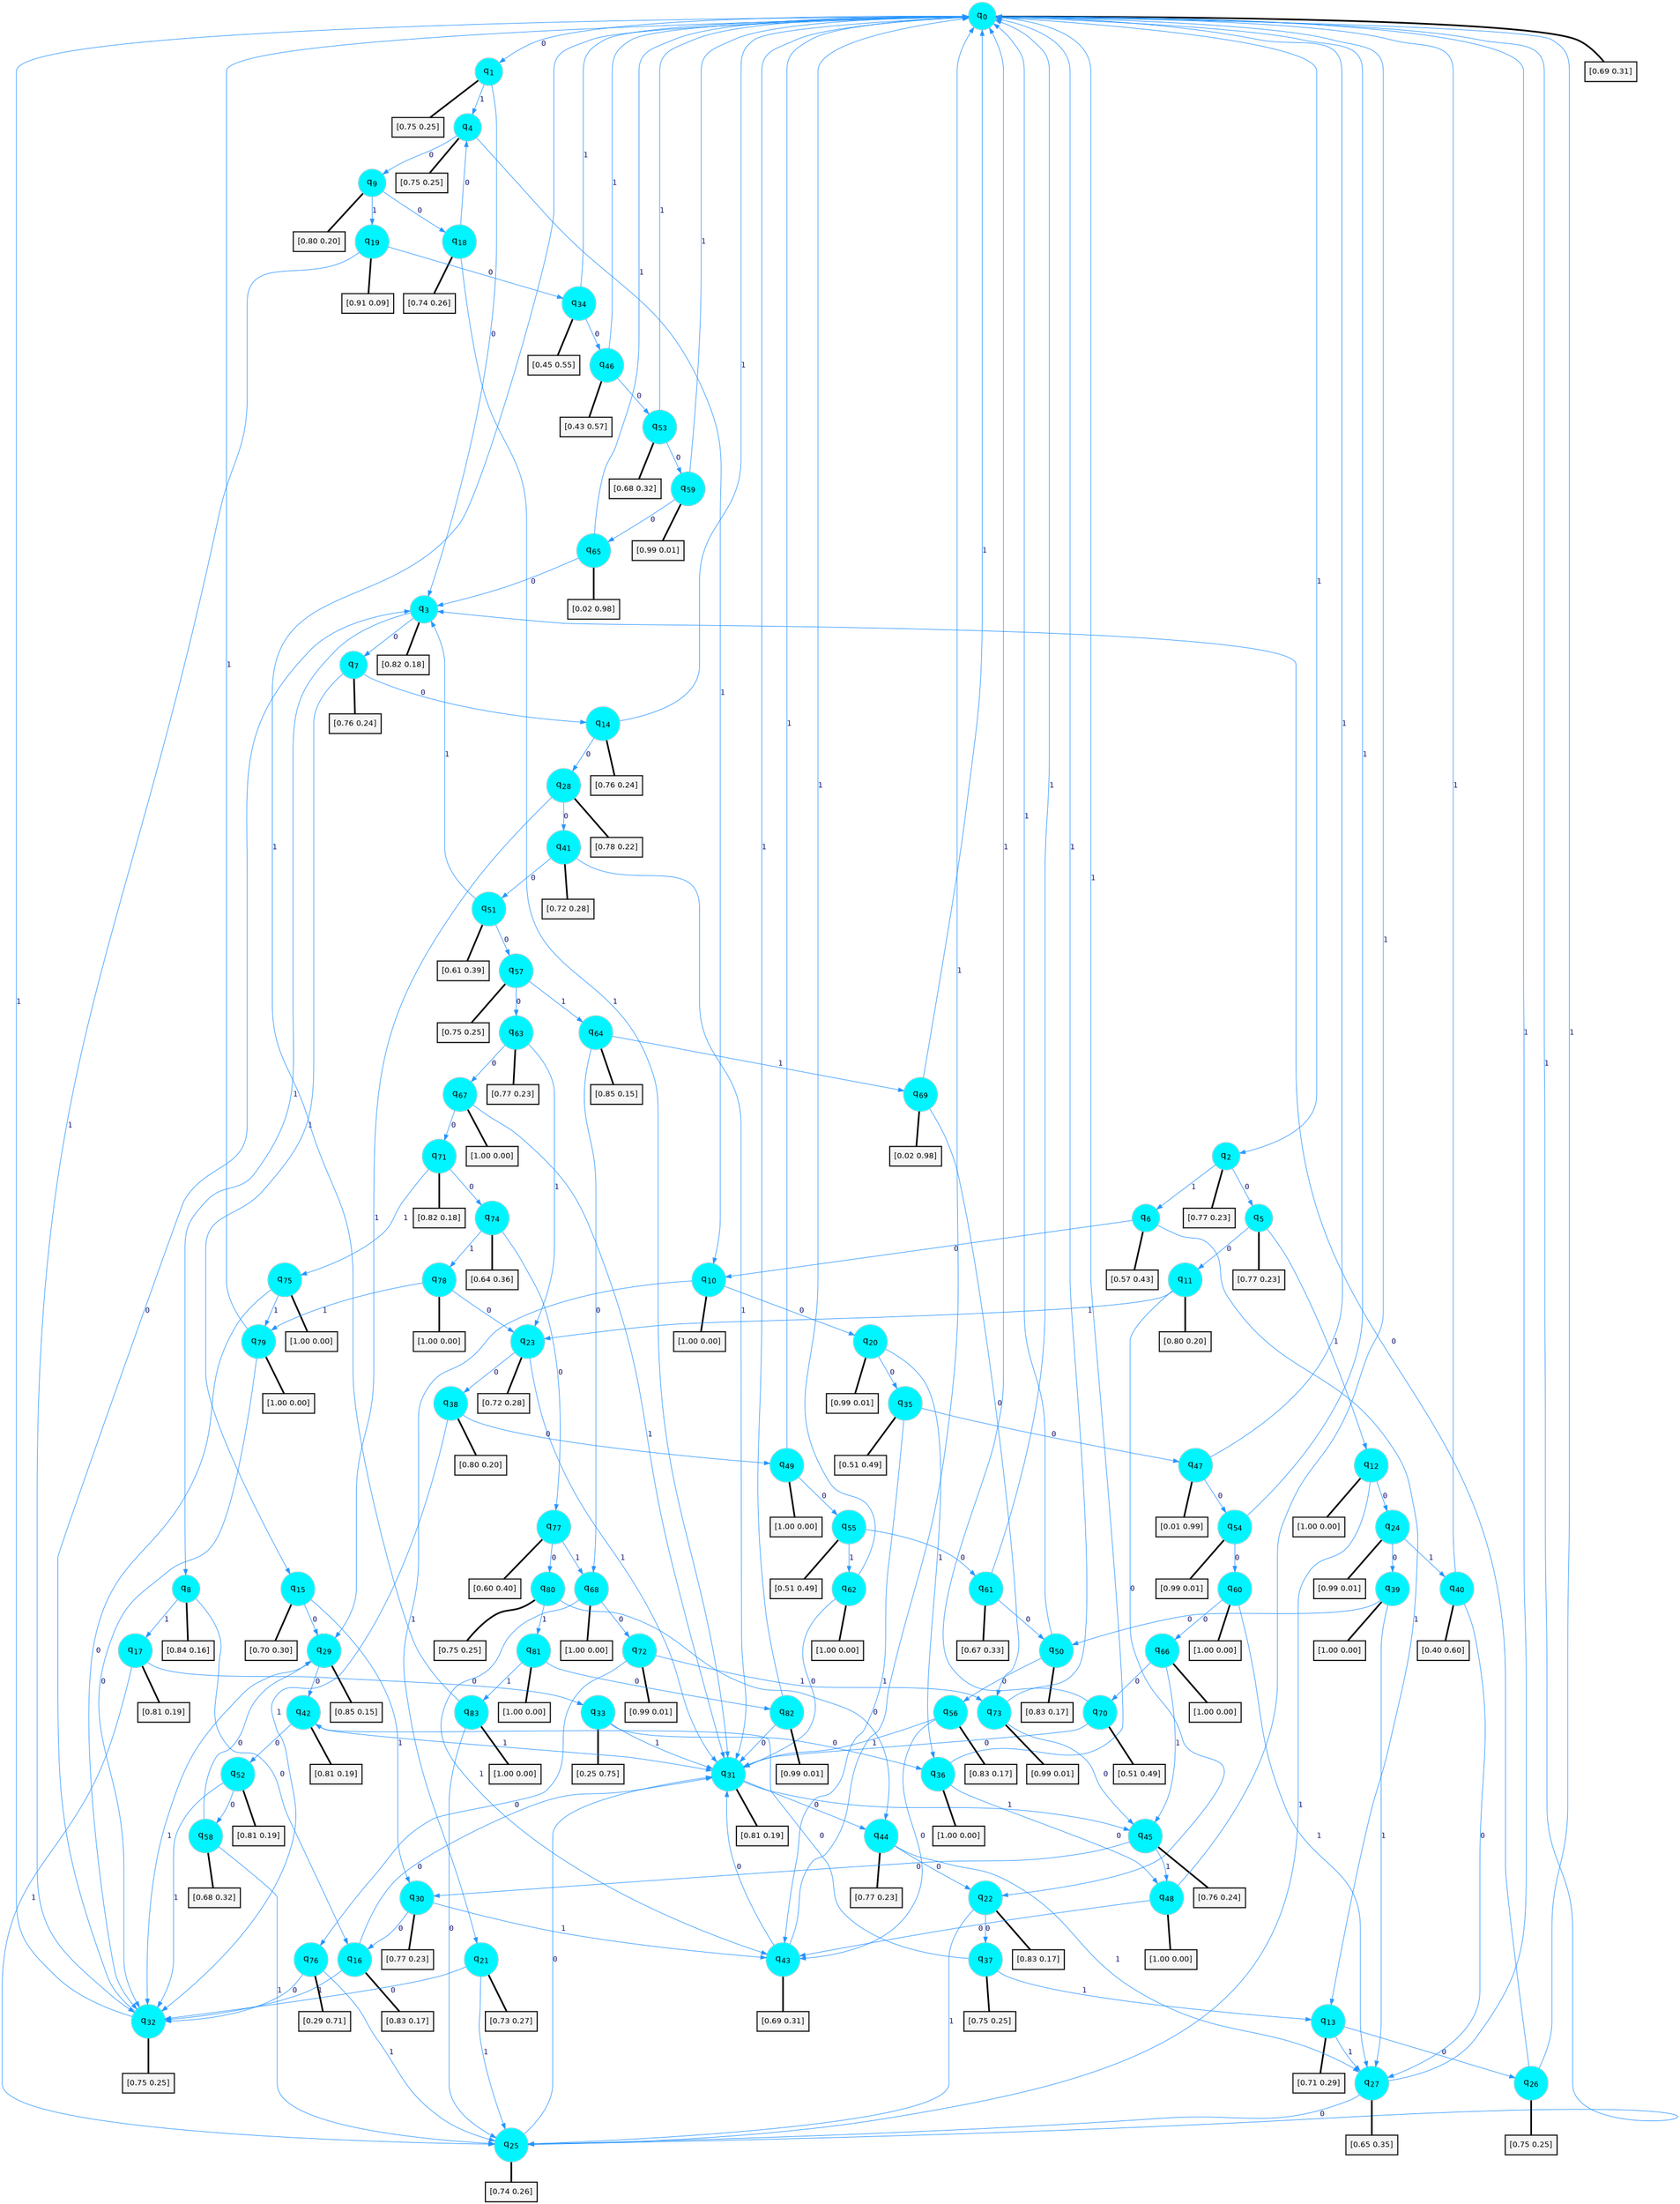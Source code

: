 digraph G {
graph [
bgcolor=transparent, dpi=300, rankdir=TD, size="40,25"];
node [
color=gray, fillcolor=turquoise1, fontcolor=black, fontname=Helvetica, fontsize=16, fontweight=bold, shape=circle, style=filled];
edge [
arrowsize=1, color=dodgerblue1, fontcolor=midnightblue, fontname=courier, fontweight=bold, penwidth=1, style=solid, weight=20];
0[label=<q<SUB>0</SUB>>];
1[label=<q<SUB>1</SUB>>];
2[label=<q<SUB>2</SUB>>];
3[label=<q<SUB>3</SUB>>];
4[label=<q<SUB>4</SUB>>];
5[label=<q<SUB>5</SUB>>];
6[label=<q<SUB>6</SUB>>];
7[label=<q<SUB>7</SUB>>];
8[label=<q<SUB>8</SUB>>];
9[label=<q<SUB>9</SUB>>];
10[label=<q<SUB>10</SUB>>];
11[label=<q<SUB>11</SUB>>];
12[label=<q<SUB>12</SUB>>];
13[label=<q<SUB>13</SUB>>];
14[label=<q<SUB>14</SUB>>];
15[label=<q<SUB>15</SUB>>];
16[label=<q<SUB>16</SUB>>];
17[label=<q<SUB>17</SUB>>];
18[label=<q<SUB>18</SUB>>];
19[label=<q<SUB>19</SUB>>];
20[label=<q<SUB>20</SUB>>];
21[label=<q<SUB>21</SUB>>];
22[label=<q<SUB>22</SUB>>];
23[label=<q<SUB>23</SUB>>];
24[label=<q<SUB>24</SUB>>];
25[label=<q<SUB>25</SUB>>];
26[label=<q<SUB>26</SUB>>];
27[label=<q<SUB>27</SUB>>];
28[label=<q<SUB>28</SUB>>];
29[label=<q<SUB>29</SUB>>];
30[label=<q<SUB>30</SUB>>];
31[label=<q<SUB>31</SUB>>];
32[label=<q<SUB>32</SUB>>];
33[label=<q<SUB>33</SUB>>];
34[label=<q<SUB>34</SUB>>];
35[label=<q<SUB>35</SUB>>];
36[label=<q<SUB>36</SUB>>];
37[label=<q<SUB>37</SUB>>];
38[label=<q<SUB>38</SUB>>];
39[label=<q<SUB>39</SUB>>];
40[label=<q<SUB>40</SUB>>];
41[label=<q<SUB>41</SUB>>];
42[label=<q<SUB>42</SUB>>];
43[label=<q<SUB>43</SUB>>];
44[label=<q<SUB>44</SUB>>];
45[label=<q<SUB>45</SUB>>];
46[label=<q<SUB>46</SUB>>];
47[label=<q<SUB>47</SUB>>];
48[label=<q<SUB>48</SUB>>];
49[label=<q<SUB>49</SUB>>];
50[label=<q<SUB>50</SUB>>];
51[label=<q<SUB>51</SUB>>];
52[label=<q<SUB>52</SUB>>];
53[label=<q<SUB>53</SUB>>];
54[label=<q<SUB>54</SUB>>];
55[label=<q<SUB>55</SUB>>];
56[label=<q<SUB>56</SUB>>];
57[label=<q<SUB>57</SUB>>];
58[label=<q<SUB>58</SUB>>];
59[label=<q<SUB>59</SUB>>];
60[label=<q<SUB>60</SUB>>];
61[label=<q<SUB>61</SUB>>];
62[label=<q<SUB>62</SUB>>];
63[label=<q<SUB>63</SUB>>];
64[label=<q<SUB>64</SUB>>];
65[label=<q<SUB>65</SUB>>];
66[label=<q<SUB>66</SUB>>];
67[label=<q<SUB>67</SUB>>];
68[label=<q<SUB>68</SUB>>];
69[label=<q<SUB>69</SUB>>];
70[label=<q<SUB>70</SUB>>];
71[label=<q<SUB>71</SUB>>];
72[label=<q<SUB>72</SUB>>];
73[label=<q<SUB>73</SUB>>];
74[label=<q<SUB>74</SUB>>];
75[label=<q<SUB>75</SUB>>];
76[label=<q<SUB>76</SUB>>];
77[label=<q<SUB>77</SUB>>];
78[label=<q<SUB>78</SUB>>];
79[label=<q<SUB>79</SUB>>];
80[label=<q<SUB>80</SUB>>];
81[label=<q<SUB>81</SUB>>];
82[label=<q<SUB>82</SUB>>];
83[label=<q<SUB>83</SUB>>];
84[label="[0.69 0.31]", shape=box,fontcolor=black, fontname=Helvetica, fontsize=14, penwidth=2, fillcolor=whitesmoke,color=black];
85[label="[0.75 0.25]", shape=box,fontcolor=black, fontname=Helvetica, fontsize=14, penwidth=2, fillcolor=whitesmoke,color=black];
86[label="[0.77 0.23]", shape=box,fontcolor=black, fontname=Helvetica, fontsize=14, penwidth=2, fillcolor=whitesmoke,color=black];
87[label="[0.82 0.18]", shape=box,fontcolor=black, fontname=Helvetica, fontsize=14, penwidth=2, fillcolor=whitesmoke,color=black];
88[label="[0.75 0.25]", shape=box,fontcolor=black, fontname=Helvetica, fontsize=14, penwidth=2, fillcolor=whitesmoke,color=black];
89[label="[0.77 0.23]", shape=box,fontcolor=black, fontname=Helvetica, fontsize=14, penwidth=2, fillcolor=whitesmoke,color=black];
90[label="[0.57 0.43]", shape=box,fontcolor=black, fontname=Helvetica, fontsize=14, penwidth=2, fillcolor=whitesmoke,color=black];
91[label="[0.76 0.24]", shape=box,fontcolor=black, fontname=Helvetica, fontsize=14, penwidth=2, fillcolor=whitesmoke,color=black];
92[label="[0.84 0.16]", shape=box,fontcolor=black, fontname=Helvetica, fontsize=14, penwidth=2, fillcolor=whitesmoke,color=black];
93[label="[0.80 0.20]", shape=box,fontcolor=black, fontname=Helvetica, fontsize=14, penwidth=2, fillcolor=whitesmoke,color=black];
94[label="[1.00 0.00]", shape=box,fontcolor=black, fontname=Helvetica, fontsize=14, penwidth=2, fillcolor=whitesmoke,color=black];
95[label="[0.80 0.20]", shape=box,fontcolor=black, fontname=Helvetica, fontsize=14, penwidth=2, fillcolor=whitesmoke,color=black];
96[label="[1.00 0.00]", shape=box,fontcolor=black, fontname=Helvetica, fontsize=14, penwidth=2, fillcolor=whitesmoke,color=black];
97[label="[0.71 0.29]", shape=box,fontcolor=black, fontname=Helvetica, fontsize=14, penwidth=2, fillcolor=whitesmoke,color=black];
98[label="[0.76 0.24]", shape=box,fontcolor=black, fontname=Helvetica, fontsize=14, penwidth=2, fillcolor=whitesmoke,color=black];
99[label="[0.70 0.30]", shape=box,fontcolor=black, fontname=Helvetica, fontsize=14, penwidth=2, fillcolor=whitesmoke,color=black];
100[label="[0.83 0.17]", shape=box,fontcolor=black, fontname=Helvetica, fontsize=14, penwidth=2, fillcolor=whitesmoke,color=black];
101[label="[0.81 0.19]", shape=box,fontcolor=black, fontname=Helvetica, fontsize=14, penwidth=2, fillcolor=whitesmoke,color=black];
102[label="[0.74 0.26]", shape=box,fontcolor=black, fontname=Helvetica, fontsize=14, penwidth=2, fillcolor=whitesmoke,color=black];
103[label="[0.91 0.09]", shape=box,fontcolor=black, fontname=Helvetica, fontsize=14, penwidth=2, fillcolor=whitesmoke,color=black];
104[label="[0.99 0.01]", shape=box,fontcolor=black, fontname=Helvetica, fontsize=14, penwidth=2, fillcolor=whitesmoke,color=black];
105[label="[0.73 0.27]", shape=box,fontcolor=black, fontname=Helvetica, fontsize=14, penwidth=2, fillcolor=whitesmoke,color=black];
106[label="[0.83 0.17]", shape=box,fontcolor=black, fontname=Helvetica, fontsize=14, penwidth=2, fillcolor=whitesmoke,color=black];
107[label="[0.72 0.28]", shape=box,fontcolor=black, fontname=Helvetica, fontsize=14, penwidth=2, fillcolor=whitesmoke,color=black];
108[label="[0.99 0.01]", shape=box,fontcolor=black, fontname=Helvetica, fontsize=14, penwidth=2, fillcolor=whitesmoke,color=black];
109[label="[0.74 0.26]", shape=box,fontcolor=black, fontname=Helvetica, fontsize=14, penwidth=2, fillcolor=whitesmoke,color=black];
110[label="[0.75 0.25]", shape=box,fontcolor=black, fontname=Helvetica, fontsize=14, penwidth=2, fillcolor=whitesmoke,color=black];
111[label="[0.65 0.35]", shape=box,fontcolor=black, fontname=Helvetica, fontsize=14, penwidth=2, fillcolor=whitesmoke,color=black];
112[label="[0.78 0.22]", shape=box,fontcolor=black, fontname=Helvetica, fontsize=14, penwidth=2, fillcolor=whitesmoke,color=black];
113[label="[0.85 0.15]", shape=box,fontcolor=black, fontname=Helvetica, fontsize=14, penwidth=2, fillcolor=whitesmoke,color=black];
114[label="[0.77 0.23]", shape=box,fontcolor=black, fontname=Helvetica, fontsize=14, penwidth=2, fillcolor=whitesmoke,color=black];
115[label="[0.81 0.19]", shape=box,fontcolor=black, fontname=Helvetica, fontsize=14, penwidth=2, fillcolor=whitesmoke,color=black];
116[label="[0.75 0.25]", shape=box,fontcolor=black, fontname=Helvetica, fontsize=14, penwidth=2, fillcolor=whitesmoke,color=black];
117[label="[0.25 0.75]", shape=box,fontcolor=black, fontname=Helvetica, fontsize=14, penwidth=2, fillcolor=whitesmoke,color=black];
118[label="[0.45 0.55]", shape=box,fontcolor=black, fontname=Helvetica, fontsize=14, penwidth=2, fillcolor=whitesmoke,color=black];
119[label="[0.51 0.49]", shape=box,fontcolor=black, fontname=Helvetica, fontsize=14, penwidth=2, fillcolor=whitesmoke,color=black];
120[label="[1.00 0.00]", shape=box,fontcolor=black, fontname=Helvetica, fontsize=14, penwidth=2, fillcolor=whitesmoke,color=black];
121[label="[0.75 0.25]", shape=box,fontcolor=black, fontname=Helvetica, fontsize=14, penwidth=2, fillcolor=whitesmoke,color=black];
122[label="[0.80 0.20]", shape=box,fontcolor=black, fontname=Helvetica, fontsize=14, penwidth=2, fillcolor=whitesmoke,color=black];
123[label="[1.00 0.00]", shape=box,fontcolor=black, fontname=Helvetica, fontsize=14, penwidth=2, fillcolor=whitesmoke,color=black];
124[label="[0.40 0.60]", shape=box,fontcolor=black, fontname=Helvetica, fontsize=14, penwidth=2, fillcolor=whitesmoke,color=black];
125[label="[0.72 0.28]", shape=box,fontcolor=black, fontname=Helvetica, fontsize=14, penwidth=2, fillcolor=whitesmoke,color=black];
126[label="[0.81 0.19]", shape=box,fontcolor=black, fontname=Helvetica, fontsize=14, penwidth=2, fillcolor=whitesmoke,color=black];
127[label="[0.69 0.31]", shape=box,fontcolor=black, fontname=Helvetica, fontsize=14, penwidth=2, fillcolor=whitesmoke,color=black];
128[label="[0.77 0.23]", shape=box,fontcolor=black, fontname=Helvetica, fontsize=14, penwidth=2, fillcolor=whitesmoke,color=black];
129[label="[0.76 0.24]", shape=box,fontcolor=black, fontname=Helvetica, fontsize=14, penwidth=2, fillcolor=whitesmoke,color=black];
130[label="[0.43 0.57]", shape=box,fontcolor=black, fontname=Helvetica, fontsize=14, penwidth=2, fillcolor=whitesmoke,color=black];
131[label="[0.01 0.99]", shape=box,fontcolor=black, fontname=Helvetica, fontsize=14, penwidth=2, fillcolor=whitesmoke,color=black];
132[label="[1.00 0.00]", shape=box,fontcolor=black, fontname=Helvetica, fontsize=14, penwidth=2, fillcolor=whitesmoke,color=black];
133[label="[1.00 0.00]", shape=box,fontcolor=black, fontname=Helvetica, fontsize=14, penwidth=2, fillcolor=whitesmoke,color=black];
134[label="[0.83 0.17]", shape=box,fontcolor=black, fontname=Helvetica, fontsize=14, penwidth=2, fillcolor=whitesmoke,color=black];
135[label="[0.61 0.39]", shape=box,fontcolor=black, fontname=Helvetica, fontsize=14, penwidth=2, fillcolor=whitesmoke,color=black];
136[label="[0.81 0.19]", shape=box,fontcolor=black, fontname=Helvetica, fontsize=14, penwidth=2, fillcolor=whitesmoke,color=black];
137[label="[0.68 0.32]", shape=box,fontcolor=black, fontname=Helvetica, fontsize=14, penwidth=2, fillcolor=whitesmoke,color=black];
138[label="[0.99 0.01]", shape=box,fontcolor=black, fontname=Helvetica, fontsize=14, penwidth=2, fillcolor=whitesmoke,color=black];
139[label="[0.51 0.49]", shape=box,fontcolor=black, fontname=Helvetica, fontsize=14, penwidth=2, fillcolor=whitesmoke,color=black];
140[label="[0.83 0.17]", shape=box,fontcolor=black, fontname=Helvetica, fontsize=14, penwidth=2, fillcolor=whitesmoke,color=black];
141[label="[0.75 0.25]", shape=box,fontcolor=black, fontname=Helvetica, fontsize=14, penwidth=2, fillcolor=whitesmoke,color=black];
142[label="[0.68 0.32]", shape=box,fontcolor=black, fontname=Helvetica, fontsize=14, penwidth=2, fillcolor=whitesmoke,color=black];
143[label="[0.99 0.01]", shape=box,fontcolor=black, fontname=Helvetica, fontsize=14, penwidth=2, fillcolor=whitesmoke,color=black];
144[label="[1.00 0.00]", shape=box,fontcolor=black, fontname=Helvetica, fontsize=14, penwidth=2, fillcolor=whitesmoke,color=black];
145[label="[0.67 0.33]", shape=box,fontcolor=black, fontname=Helvetica, fontsize=14, penwidth=2, fillcolor=whitesmoke,color=black];
146[label="[1.00 0.00]", shape=box,fontcolor=black, fontname=Helvetica, fontsize=14, penwidth=2, fillcolor=whitesmoke,color=black];
147[label="[0.77 0.23]", shape=box,fontcolor=black, fontname=Helvetica, fontsize=14, penwidth=2, fillcolor=whitesmoke,color=black];
148[label="[0.85 0.15]", shape=box,fontcolor=black, fontname=Helvetica, fontsize=14, penwidth=2, fillcolor=whitesmoke,color=black];
149[label="[0.02 0.98]", shape=box,fontcolor=black, fontname=Helvetica, fontsize=14, penwidth=2, fillcolor=whitesmoke,color=black];
150[label="[1.00 0.00]", shape=box,fontcolor=black, fontname=Helvetica, fontsize=14, penwidth=2, fillcolor=whitesmoke,color=black];
151[label="[1.00 0.00]", shape=box,fontcolor=black, fontname=Helvetica, fontsize=14, penwidth=2, fillcolor=whitesmoke,color=black];
152[label="[1.00 0.00]", shape=box,fontcolor=black, fontname=Helvetica, fontsize=14, penwidth=2, fillcolor=whitesmoke,color=black];
153[label="[0.02 0.98]", shape=box,fontcolor=black, fontname=Helvetica, fontsize=14, penwidth=2, fillcolor=whitesmoke,color=black];
154[label="[0.51 0.49]", shape=box,fontcolor=black, fontname=Helvetica, fontsize=14, penwidth=2, fillcolor=whitesmoke,color=black];
155[label="[0.82 0.18]", shape=box,fontcolor=black, fontname=Helvetica, fontsize=14, penwidth=2, fillcolor=whitesmoke,color=black];
156[label="[0.99 0.01]", shape=box,fontcolor=black, fontname=Helvetica, fontsize=14, penwidth=2, fillcolor=whitesmoke,color=black];
157[label="[0.99 0.01]", shape=box,fontcolor=black, fontname=Helvetica, fontsize=14, penwidth=2, fillcolor=whitesmoke,color=black];
158[label="[0.64 0.36]", shape=box,fontcolor=black, fontname=Helvetica, fontsize=14, penwidth=2, fillcolor=whitesmoke,color=black];
159[label="[1.00 0.00]", shape=box,fontcolor=black, fontname=Helvetica, fontsize=14, penwidth=2, fillcolor=whitesmoke,color=black];
160[label="[0.29 0.71]", shape=box,fontcolor=black, fontname=Helvetica, fontsize=14, penwidth=2, fillcolor=whitesmoke,color=black];
161[label="[0.60 0.40]", shape=box,fontcolor=black, fontname=Helvetica, fontsize=14, penwidth=2, fillcolor=whitesmoke,color=black];
162[label="[1.00 0.00]", shape=box,fontcolor=black, fontname=Helvetica, fontsize=14, penwidth=2, fillcolor=whitesmoke,color=black];
163[label="[1.00 0.00]", shape=box,fontcolor=black, fontname=Helvetica, fontsize=14, penwidth=2, fillcolor=whitesmoke,color=black];
164[label="[0.75 0.25]", shape=box,fontcolor=black, fontname=Helvetica, fontsize=14, penwidth=2, fillcolor=whitesmoke,color=black];
165[label="[1.00 0.00]", shape=box,fontcolor=black, fontname=Helvetica, fontsize=14, penwidth=2, fillcolor=whitesmoke,color=black];
166[label="[0.99 0.01]", shape=box,fontcolor=black, fontname=Helvetica, fontsize=14, penwidth=2, fillcolor=whitesmoke,color=black];
167[label="[1.00 0.00]", shape=box,fontcolor=black, fontname=Helvetica, fontsize=14, penwidth=2, fillcolor=whitesmoke,color=black];
0->1 [label=0];
0->2 [label=1];
0->84 [arrowhead=none, penwidth=3,color=black];
1->3 [label=0];
1->4 [label=1];
1->85 [arrowhead=none, penwidth=3,color=black];
2->5 [label=0];
2->6 [label=1];
2->86 [arrowhead=none, penwidth=3,color=black];
3->7 [label=0];
3->8 [label=1];
3->87 [arrowhead=none, penwidth=3,color=black];
4->9 [label=0];
4->10 [label=1];
4->88 [arrowhead=none, penwidth=3,color=black];
5->11 [label=0];
5->12 [label=1];
5->89 [arrowhead=none, penwidth=3,color=black];
6->10 [label=0];
6->13 [label=1];
6->90 [arrowhead=none, penwidth=3,color=black];
7->14 [label=0];
7->15 [label=1];
7->91 [arrowhead=none, penwidth=3,color=black];
8->16 [label=0];
8->17 [label=1];
8->92 [arrowhead=none, penwidth=3,color=black];
9->18 [label=0];
9->19 [label=1];
9->93 [arrowhead=none, penwidth=3,color=black];
10->20 [label=0];
10->21 [label=1];
10->94 [arrowhead=none, penwidth=3,color=black];
11->22 [label=0];
11->23 [label=1];
11->95 [arrowhead=none, penwidth=3,color=black];
12->24 [label=0];
12->25 [label=1];
12->96 [arrowhead=none, penwidth=3,color=black];
13->26 [label=0];
13->27 [label=1];
13->97 [arrowhead=none, penwidth=3,color=black];
14->28 [label=0];
14->0 [label=1];
14->98 [arrowhead=none, penwidth=3,color=black];
15->29 [label=0];
15->30 [label=1];
15->99 [arrowhead=none, penwidth=3,color=black];
16->31 [label=0];
16->32 [label=1];
16->100 [arrowhead=none, penwidth=3,color=black];
17->33 [label=0];
17->25 [label=1];
17->101 [arrowhead=none, penwidth=3,color=black];
18->4 [label=0];
18->31 [label=1];
18->102 [arrowhead=none, penwidth=3,color=black];
19->34 [label=0];
19->32 [label=1];
19->103 [arrowhead=none, penwidth=3,color=black];
20->35 [label=0];
20->36 [label=1];
20->104 [arrowhead=none, penwidth=3,color=black];
21->32 [label=0];
21->25 [label=1];
21->105 [arrowhead=none, penwidth=3,color=black];
22->37 [label=0];
22->25 [label=1];
22->106 [arrowhead=none, penwidth=3,color=black];
23->38 [label=0];
23->31 [label=1];
23->107 [arrowhead=none, penwidth=3,color=black];
24->39 [label=0];
24->40 [label=1];
24->108 [arrowhead=none, penwidth=3,color=black];
25->31 [label=0];
25->0 [label=1];
25->109 [arrowhead=none, penwidth=3,color=black];
26->3 [label=0];
26->0 [label=1];
26->110 [arrowhead=none, penwidth=3,color=black];
27->25 [label=0];
27->0 [label=1];
27->111 [arrowhead=none, penwidth=3,color=black];
28->41 [label=0];
28->29 [label=1];
28->112 [arrowhead=none, penwidth=3,color=black];
29->42 [label=0];
29->32 [label=1];
29->113 [arrowhead=none, penwidth=3,color=black];
30->16 [label=0];
30->43 [label=1];
30->114 [arrowhead=none, penwidth=3,color=black];
31->44 [label=0];
31->45 [label=1];
31->115 [arrowhead=none, penwidth=3,color=black];
32->3 [label=0];
32->0 [label=1];
32->116 [arrowhead=none, penwidth=3,color=black];
33->36 [label=0];
33->31 [label=1];
33->117 [arrowhead=none, penwidth=3,color=black];
34->46 [label=0];
34->0 [label=1];
34->118 [arrowhead=none, penwidth=3,color=black];
35->47 [label=0];
35->43 [label=1];
35->119 [arrowhead=none, penwidth=3,color=black];
36->48 [label=0];
36->0 [label=1];
36->120 [arrowhead=none, penwidth=3,color=black];
37->42 [label=0];
37->13 [label=1];
37->121 [arrowhead=none, penwidth=3,color=black];
38->49 [label=0];
38->32 [label=1];
38->122 [arrowhead=none, penwidth=3,color=black];
39->50 [label=0];
39->27 [label=1];
39->123 [arrowhead=none, penwidth=3,color=black];
40->27 [label=0];
40->0 [label=1];
40->124 [arrowhead=none, penwidth=3,color=black];
41->51 [label=0];
41->31 [label=1];
41->125 [arrowhead=none, penwidth=3,color=black];
42->52 [label=0];
42->31 [label=1];
42->126 [arrowhead=none, penwidth=3,color=black];
43->31 [label=0];
43->0 [label=1];
43->127 [arrowhead=none, penwidth=3,color=black];
44->22 [label=0];
44->27 [label=1];
44->128 [arrowhead=none, penwidth=3,color=black];
45->30 [label=0];
45->48 [label=1];
45->129 [arrowhead=none, penwidth=3,color=black];
46->53 [label=0];
46->0 [label=1];
46->130 [arrowhead=none, penwidth=3,color=black];
47->54 [label=0];
47->0 [label=1];
47->131 [arrowhead=none, penwidth=3,color=black];
48->43 [label=0];
48->0 [label=1];
48->132 [arrowhead=none, penwidth=3,color=black];
49->55 [label=0];
49->0 [label=1];
49->133 [arrowhead=none, penwidth=3,color=black];
50->56 [label=0];
50->0 [label=1];
50->134 [arrowhead=none, penwidth=3,color=black];
51->57 [label=0];
51->3 [label=1];
51->135 [arrowhead=none, penwidth=3,color=black];
52->58 [label=0];
52->32 [label=1];
52->136 [arrowhead=none, penwidth=3,color=black];
53->59 [label=0];
53->0 [label=1];
53->137 [arrowhead=none, penwidth=3,color=black];
54->60 [label=0];
54->0 [label=1];
54->138 [arrowhead=none, penwidth=3,color=black];
55->61 [label=0];
55->62 [label=1];
55->139 [arrowhead=none, penwidth=3,color=black];
56->43 [label=0];
56->31 [label=1];
56->140 [arrowhead=none, penwidth=3,color=black];
57->63 [label=0];
57->64 [label=1];
57->141 [arrowhead=none, penwidth=3,color=black];
58->29 [label=0];
58->25 [label=1];
58->142 [arrowhead=none, penwidth=3,color=black];
59->65 [label=0];
59->0 [label=1];
59->143 [arrowhead=none, penwidth=3,color=black];
60->66 [label=0];
60->27 [label=1];
60->144 [arrowhead=none, penwidth=3,color=black];
61->50 [label=0];
61->0 [label=1];
61->145 [arrowhead=none, penwidth=3,color=black];
62->31 [label=0];
62->0 [label=1];
62->146 [arrowhead=none, penwidth=3,color=black];
63->67 [label=0];
63->23 [label=1];
63->147 [arrowhead=none, penwidth=3,color=black];
64->68 [label=0];
64->69 [label=1];
64->148 [arrowhead=none, penwidth=3,color=black];
65->3 [label=0];
65->0 [label=1];
65->149 [arrowhead=none, penwidth=3,color=black];
66->70 [label=0];
66->45 [label=1];
66->150 [arrowhead=none, penwidth=3,color=black];
67->71 [label=0];
67->31 [label=1];
67->151 [arrowhead=none, penwidth=3,color=black];
68->72 [label=0];
68->43 [label=1];
68->152 [arrowhead=none, penwidth=3,color=black];
69->73 [label=0];
69->0 [label=1];
69->153 [arrowhead=none, penwidth=3,color=black];
70->31 [label=0];
70->0 [label=1];
70->154 [arrowhead=none, penwidth=3,color=black];
71->74 [label=0];
71->75 [label=1];
71->155 [arrowhead=none, penwidth=3,color=black];
72->76 [label=0];
72->73 [label=1];
72->156 [arrowhead=none, penwidth=3,color=black];
73->45 [label=0];
73->0 [label=1];
73->157 [arrowhead=none, penwidth=3,color=black];
74->77 [label=0];
74->78 [label=1];
74->158 [arrowhead=none, penwidth=3,color=black];
75->32 [label=0];
75->79 [label=1];
75->159 [arrowhead=none, penwidth=3,color=black];
76->32 [label=0];
76->25 [label=1];
76->160 [arrowhead=none, penwidth=3,color=black];
77->80 [label=0];
77->68 [label=1];
77->161 [arrowhead=none, penwidth=3,color=black];
78->23 [label=0];
78->79 [label=1];
78->162 [arrowhead=none, penwidth=3,color=black];
79->32 [label=0];
79->0 [label=1];
79->163 [arrowhead=none, penwidth=3,color=black];
80->44 [label=0];
80->81 [label=1];
80->164 [arrowhead=none, penwidth=3,color=black];
81->82 [label=0];
81->83 [label=1];
81->165 [arrowhead=none, penwidth=3,color=black];
82->31 [label=0];
82->0 [label=1];
82->166 [arrowhead=none, penwidth=3,color=black];
83->25 [label=0];
83->0 [label=1];
83->167 [arrowhead=none, penwidth=3,color=black];
}
